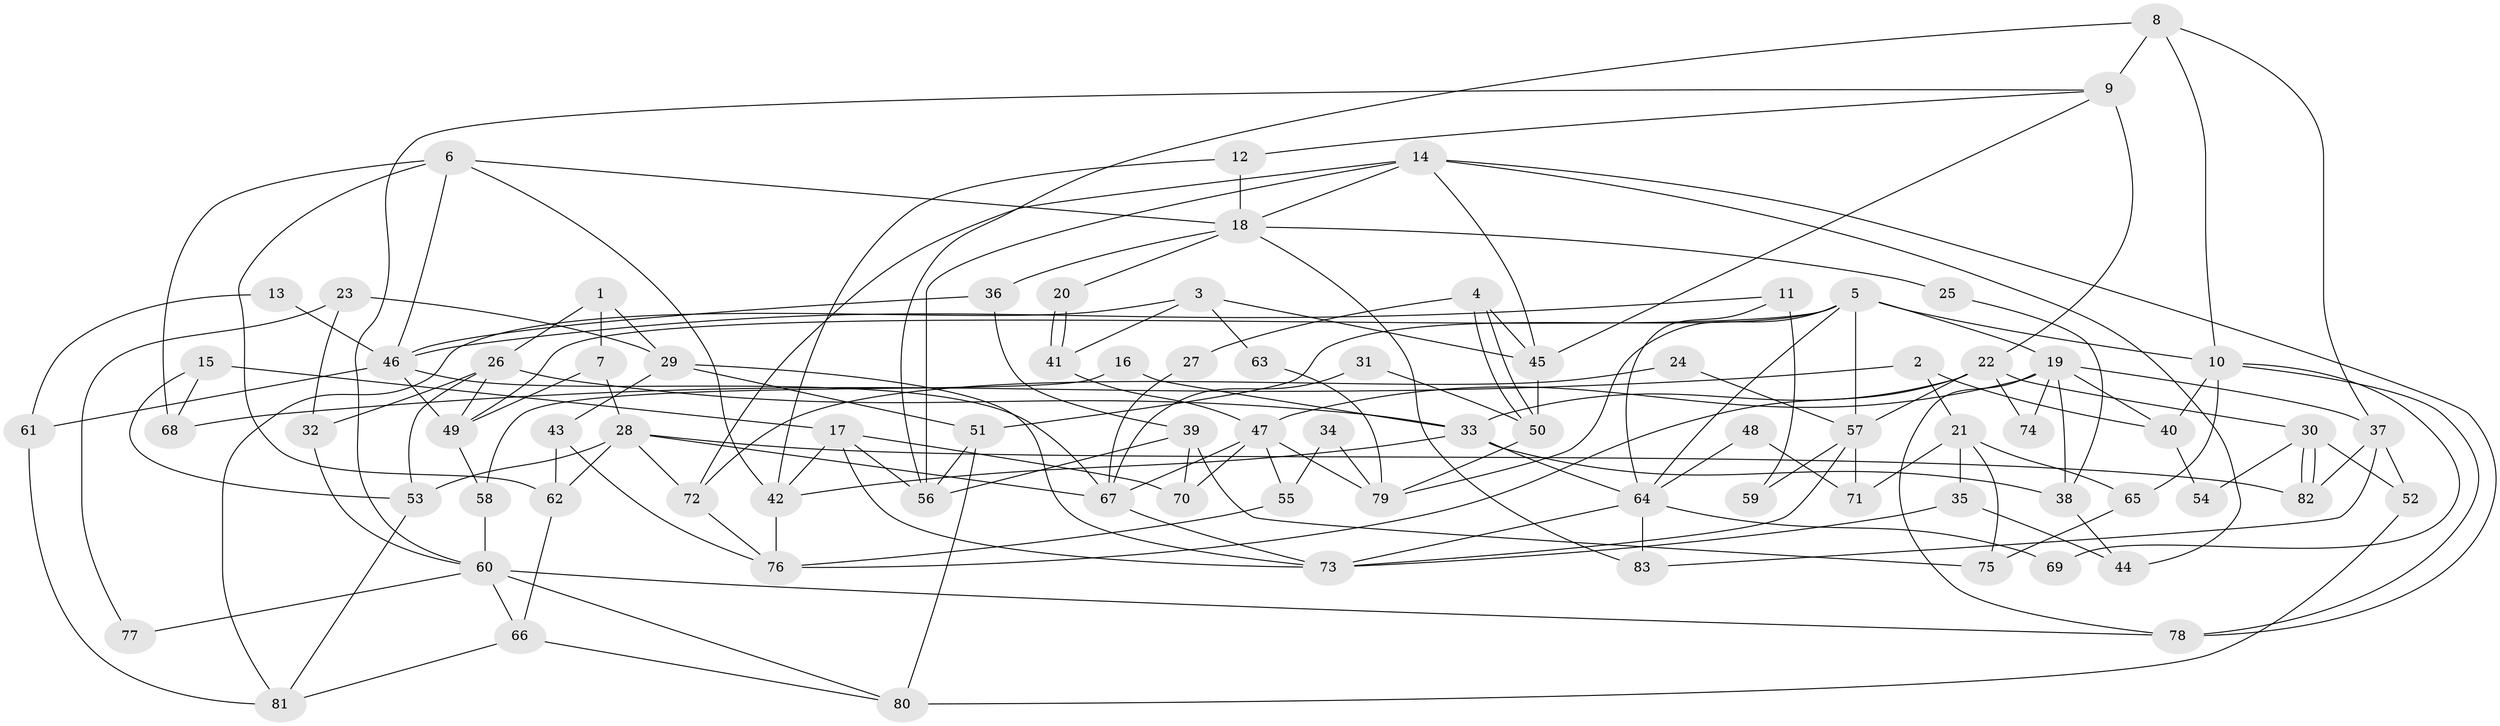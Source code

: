 // Generated by graph-tools (version 1.1) at 2025/11/02/27/25 16:11:22]
// undirected, 83 vertices, 166 edges
graph export_dot {
graph [start="1"]
  node [color=gray90,style=filled];
  1;
  2;
  3;
  4;
  5;
  6;
  7;
  8;
  9;
  10;
  11;
  12;
  13;
  14;
  15;
  16;
  17;
  18;
  19;
  20;
  21;
  22;
  23;
  24;
  25;
  26;
  27;
  28;
  29;
  30;
  31;
  32;
  33;
  34;
  35;
  36;
  37;
  38;
  39;
  40;
  41;
  42;
  43;
  44;
  45;
  46;
  47;
  48;
  49;
  50;
  51;
  52;
  53;
  54;
  55;
  56;
  57;
  58;
  59;
  60;
  61;
  62;
  63;
  64;
  65;
  66;
  67;
  68;
  69;
  70;
  71;
  72;
  73;
  74;
  75;
  76;
  77;
  78;
  79;
  80;
  81;
  82;
  83;
  1 -- 29;
  1 -- 7;
  1 -- 26;
  2 -- 21;
  2 -- 40;
  2 -- 68;
  3 -- 45;
  3 -- 41;
  3 -- 63;
  3 -- 81;
  4 -- 45;
  4 -- 50;
  4 -- 50;
  4 -- 27;
  5 -- 10;
  5 -- 57;
  5 -- 19;
  5 -- 49;
  5 -- 51;
  5 -- 64;
  5 -- 79;
  6 -- 46;
  6 -- 42;
  6 -- 18;
  6 -- 62;
  6 -- 68;
  7 -- 49;
  7 -- 28;
  8 -- 56;
  8 -- 37;
  8 -- 9;
  8 -- 10;
  9 -- 22;
  9 -- 12;
  9 -- 45;
  9 -- 60;
  10 -- 78;
  10 -- 40;
  10 -- 65;
  10 -- 69;
  11 -- 64;
  11 -- 46;
  11 -- 59;
  12 -- 18;
  12 -- 42;
  13 -- 61;
  13 -- 46;
  14 -- 72;
  14 -- 56;
  14 -- 18;
  14 -- 44;
  14 -- 45;
  14 -- 78;
  15 -- 17;
  15 -- 68;
  15 -- 53;
  16 -- 58;
  16 -- 33;
  17 -- 42;
  17 -- 73;
  17 -- 56;
  17 -- 70;
  18 -- 20;
  18 -- 25;
  18 -- 36;
  18 -- 83;
  19 -- 47;
  19 -- 37;
  19 -- 38;
  19 -- 40;
  19 -- 74;
  19 -- 78;
  20 -- 41;
  20 -- 41;
  21 -- 75;
  21 -- 35;
  21 -- 65;
  21 -- 71;
  22 -- 33;
  22 -- 76;
  22 -- 30;
  22 -- 57;
  22 -- 74;
  23 -- 29;
  23 -- 32;
  23 -- 77;
  24 -- 72;
  24 -- 57;
  25 -- 38;
  26 -- 53;
  26 -- 32;
  26 -- 33;
  26 -- 49;
  27 -- 67;
  28 -- 82;
  28 -- 62;
  28 -- 53;
  28 -- 67;
  28 -- 72;
  29 -- 51;
  29 -- 73;
  29 -- 43;
  30 -- 82;
  30 -- 82;
  30 -- 52;
  30 -- 54;
  31 -- 67;
  31 -- 50;
  32 -- 60;
  33 -- 64;
  33 -- 38;
  33 -- 42;
  34 -- 79;
  34 -- 55;
  35 -- 44;
  35 -- 73;
  36 -- 39;
  36 -- 46;
  37 -- 52;
  37 -- 82;
  37 -- 83;
  38 -- 44;
  39 -- 56;
  39 -- 70;
  39 -- 75;
  40 -- 54;
  41 -- 47;
  42 -- 76;
  43 -- 62;
  43 -- 76;
  45 -- 50;
  46 -- 49;
  46 -- 61;
  46 -- 67;
  47 -- 79;
  47 -- 67;
  47 -- 55;
  47 -- 70;
  48 -- 71;
  48 -- 64;
  49 -- 58;
  50 -- 79;
  51 -- 80;
  51 -- 56;
  52 -- 80;
  53 -- 81;
  55 -- 76;
  57 -- 73;
  57 -- 59;
  57 -- 71;
  58 -- 60;
  60 -- 78;
  60 -- 66;
  60 -- 77;
  60 -- 80;
  61 -- 81;
  62 -- 66;
  63 -- 79;
  64 -- 83;
  64 -- 69;
  64 -- 73;
  65 -- 75;
  66 -- 81;
  66 -- 80;
  67 -- 73;
  72 -- 76;
}
